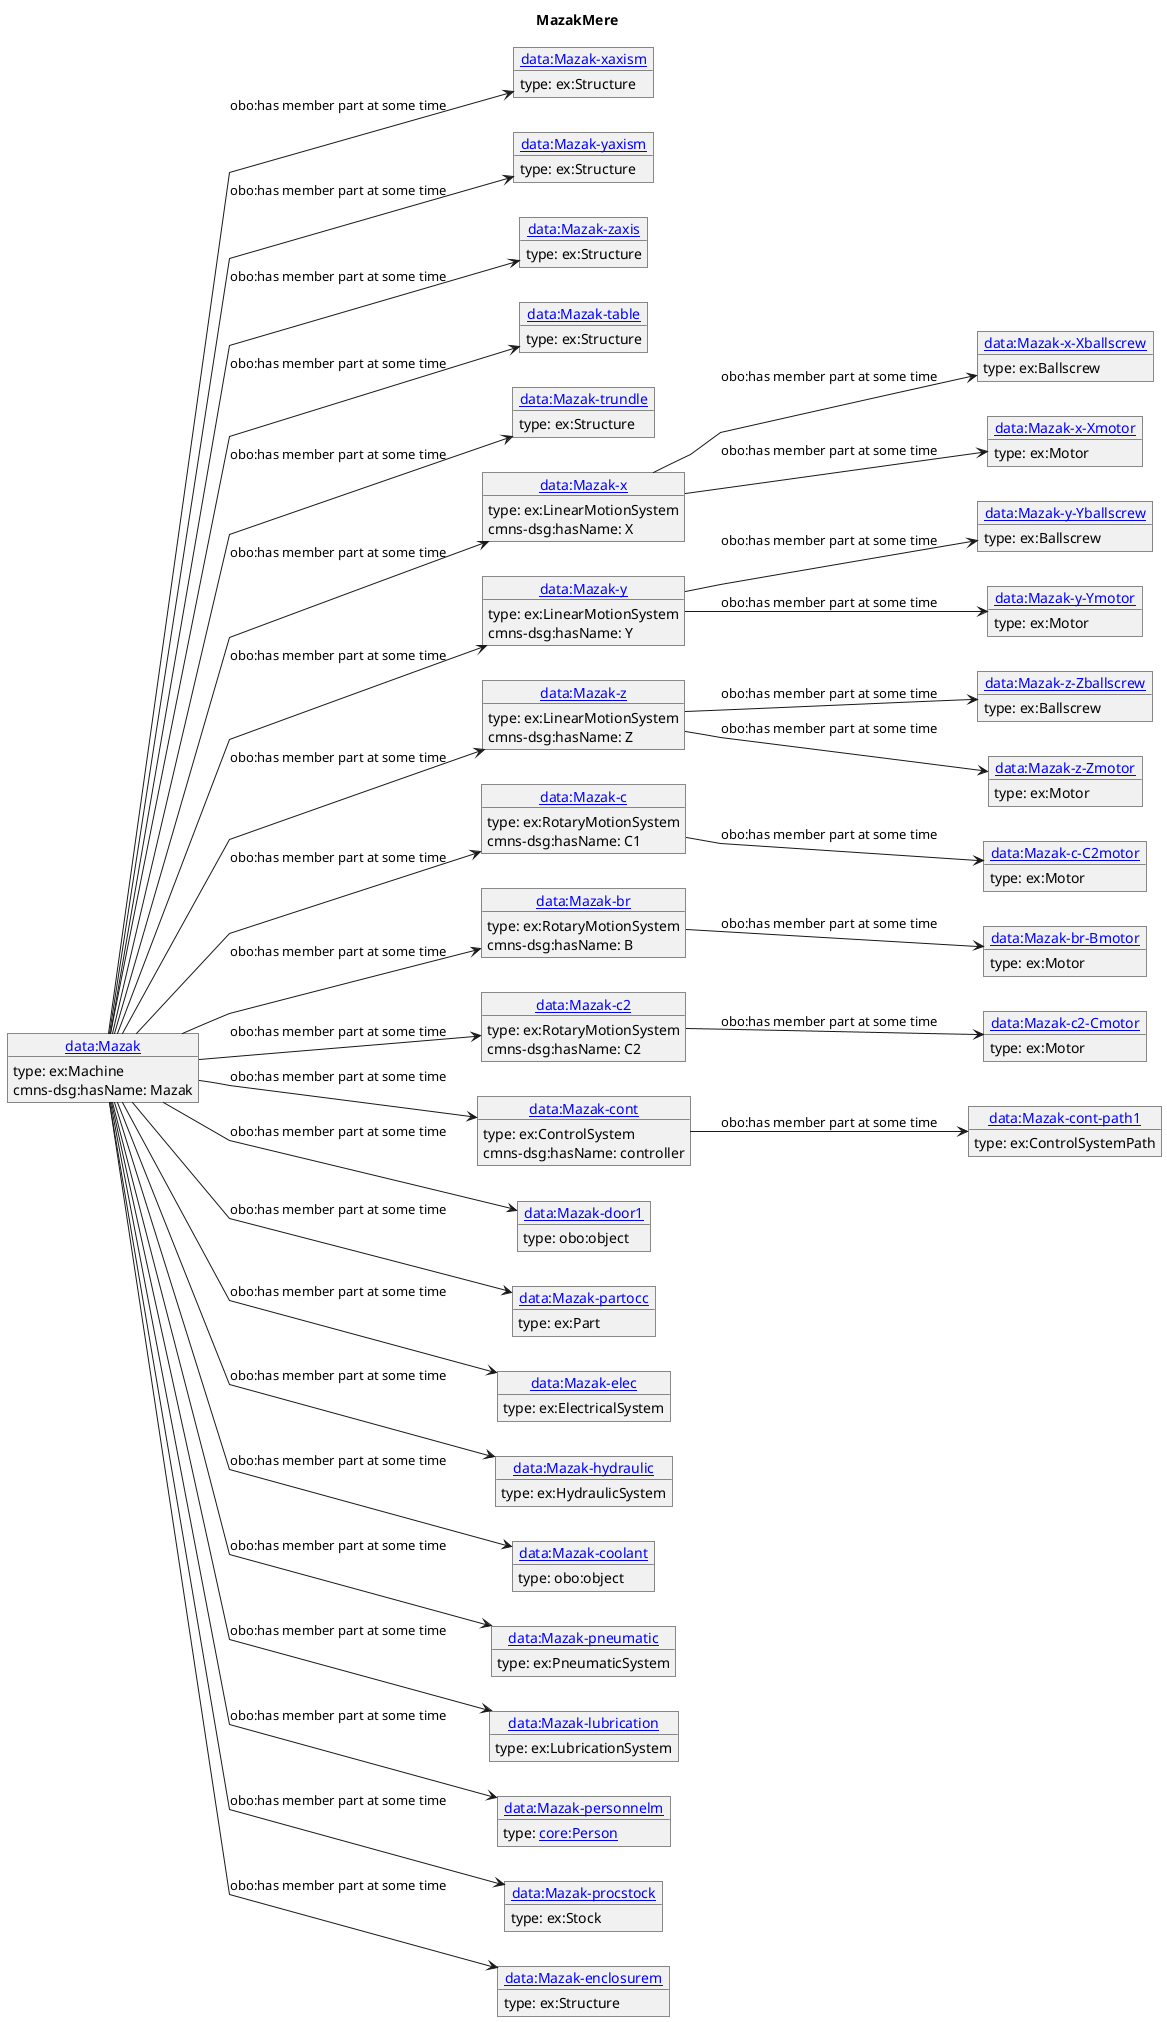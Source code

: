 @startuml
skinparam linetype polyline
left to right direction
title MazakMere
object "[[./Mazak.html data:Mazak]]" as o1 {
 type: ex:Machine 
}
object "[[./Mazak-xaxism.html data:Mazak-xaxism]]" as o2 {
 type: ex:Structure 
}
object "[[./Mazak-yaxism.html data:Mazak-yaxism]]" as o3 {
 type: ex:Structure 
}
object "[[./Mazak-zaxis.html data:Mazak-zaxis]]" as o4 {
 type: ex:Structure 
}
object "[[./Mazak-table.html data:Mazak-table]]" as o5 {
 type: ex:Structure 
}
object "[[./Mazak-trundle.html data:Mazak-trundle]]" as o6 {
 type: ex:Structure 
}
object "[[./Mazak-x.html data:Mazak-x]]" as o7 {
 type: ex:LinearMotionSystem 
}
object "[[./Mazak-y.html data:Mazak-y]]" as o8 {
 type: ex:LinearMotionSystem 
}
object "[[./Mazak-z.html data:Mazak-z]]" as o9 {
 type: ex:LinearMotionSystem 
}
object "[[./Mazak-c.html data:Mazak-c]]" as o10 {
 type: ex:RotaryMotionSystem 
}
object "[[./Mazak-br.html data:Mazak-br]]" as o11 {
 type: ex:RotaryMotionSystem 
}
object "[[./Mazak-c2.html data:Mazak-c2]]" as o12 {
 type: ex:RotaryMotionSystem 
}
object "[[./Mazak-cont.html data:Mazak-cont]]" as o13 {
 type: ex:ControlSystem 
}
object "[[./Mazak-door1.html data:Mazak-door1]]" as o14 {
 type: obo:object 
}
object "[[./Mazak-partocc.html data:Mazak-partocc]]" as o15 {
 type: ex:Part 
}
object "[[./Mazak-elec.html data:Mazak-elec]]" as o16 {
 type: ex:ElectricalSystem 
}
object "[[./Mazak-hydraulic.html data:Mazak-hydraulic]]" as o17 {
 type: ex:HydraulicSystem 
}
object "[[./Mazak-coolant.html data:Mazak-coolant]]" as o18 {
 type: obo:object 
}
object "[[./Mazak-pneumatic.html data:Mazak-pneumatic]]" as o19 {
 type: ex:PneumaticSystem 
}
object "[[./Mazak-lubrication.html data:Mazak-lubrication]]" as o20 {
 type: ex:LubricationSystem 
}
object "[[./Mazak-personnelm.html data:Mazak-personnelm]]" as o21 {
 type: [[https://spec.industrialontologies.org/ontology/core/Core/Person core:Person]] 
}
object "[[./Mazak-procstock.html data:Mazak-procstock]]" as o22 {
 type: ex:Stock 
}
object "[[./Mazak-enclosurem.html data:Mazak-enclosurem]]" as o23 {
 type: ex:Structure 
}
object "[[./Mazak-x-Xballscrew.html data:Mazak-x-Xballscrew]]" as o24 {
 type: ex:Ballscrew 
}
object "[[./Mazak-x-Xmotor.html data:Mazak-x-Xmotor]]" as o25 {
 type: ex:Motor 
}
object "[[./Mazak-y-Yballscrew.html data:Mazak-y-Yballscrew]]" as o26 {
 type: ex:Ballscrew 
}
object "[[./Mazak-y-Ymotor.html data:Mazak-y-Ymotor]]" as o27 {
 type: ex:Motor 
}
object "[[./Mazak-z-Zballscrew.html data:Mazak-z-Zballscrew]]" as o28 {
 type: ex:Ballscrew 
}
object "[[./Mazak-z-Zmotor.html data:Mazak-z-Zmotor]]" as o29 {
 type: ex:Motor 
}
object "[[./Mazak-c-C2motor.html data:Mazak-c-C2motor]]" as o30 {
 type: ex:Motor 
}
object "[[./Mazak-br-Bmotor.html data:Mazak-br-Bmotor]]" as o31 {
 type: ex:Motor 
}
object "[[./Mazak-c2-Cmotor.html data:Mazak-c2-Cmotor]]" as o32 {
 type: ex:Motor 
}
object "[[./Mazak-cont-path1.html data:Mazak-cont-path1]]" as o33 {
 type: ex:ControlSystemPath 
}
o1 --> o2 : obo:has member part at some time
o1 : cmns-dsg:hasName: Mazak
o1 --> o3 : obo:has member part at some time
o1 --> o4 : obo:has member part at some time
o1 --> o5 : obo:has member part at some time
o1 --> o6 : obo:has member part at some time
o1 --> o7 : obo:has member part at some time
o1 --> o8 : obo:has member part at some time
o1 --> o9 : obo:has member part at some time
o1 --> o10 : obo:has member part at some time
o1 --> o11 : obo:has member part at some time
o1 --> o12 : obo:has member part at some time
o1 --> o13 : obo:has member part at some time
o1 --> o14 : obo:has member part at some time
o1 --> o15 : obo:has member part at some time
o1 --> o16 : obo:has member part at some time
o1 --> o17 : obo:has member part at some time
o1 --> o18 : obo:has member part at some time
o1 --> o19 : obo:has member part at some time
o1 --> o20 : obo:has member part at some time
o1 --> o21 : obo:has member part at some time
o1 --> o22 : obo:has member part at some time
o1 --> o23 : obo:has member part at some time
o7 --> o24 : obo:has member part at some time
o7 : cmns-dsg:hasName: X
o7 --> o25 : obo:has member part at some time
o8 --> o26 : obo:has member part at some time
o8 : cmns-dsg:hasName: Y
o8 --> o27 : obo:has member part at some time
o9 --> o28 : obo:has member part at some time
o9 : cmns-dsg:hasName: Z
o9 --> o29 : obo:has member part at some time
o10 --> o30 : obo:has member part at some time
o10 : cmns-dsg:hasName: C1
o11 --> o31 : obo:has member part at some time
o11 : cmns-dsg:hasName: B
o12 --> o32 : obo:has member part at some time
o12 : cmns-dsg:hasName: C2
o13 --> o33 : obo:has member part at some time
o13 : cmns-dsg:hasName: controller
@enduml
